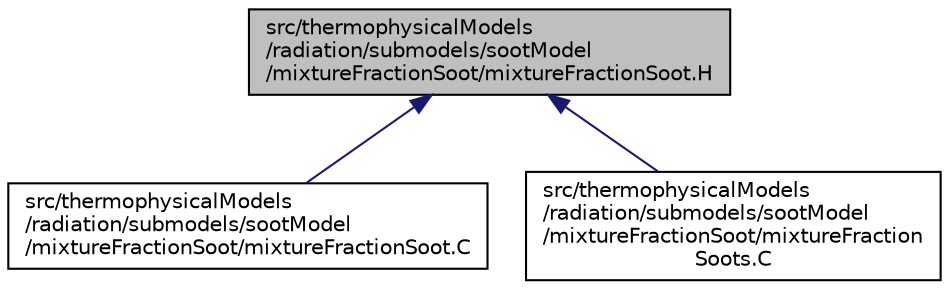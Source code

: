 digraph "src/thermophysicalModels/radiation/submodels/sootModel/mixtureFractionSoot/mixtureFractionSoot.H"
{
  bgcolor="transparent";
  edge [fontname="Helvetica",fontsize="10",labelfontname="Helvetica",labelfontsize="10"];
  node [fontname="Helvetica",fontsize="10",shape=record];
  Node1 [label="src/thermophysicalModels\l/radiation/submodels/sootModel\l/mixtureFractionSoot/mixtureFractionSoot.H",height=0.2,width=0.4,color="black", fillcolor="grey75", style="filled", fontcolor="black"];
  Node1 -> Node2 [dir="back",color="midnightblue",fontsize="10",style="solid",fontname="Helvetica"];
  Node2 [label="src/thermophysicalModels\l/radiation/submodels/sootModel\l/mixtureFractionSoot/mixtureFractionSoot.C",height=0.2,width=0.4,color="black",URL="$a10163.html"];
  Node1 -> Node3 [dir="back",color="midnightblue",fontsize="10",style="solid",fontname="Helvetica"];
  Node3 [label="src/thermophysicalModels\l/radiation/submodels/sootModel\l/mixtureFractionSoot/mixtureFraction\lSoots.C",height=0.2,width=0.4,color="black",URL="$a10165.html"];
}
